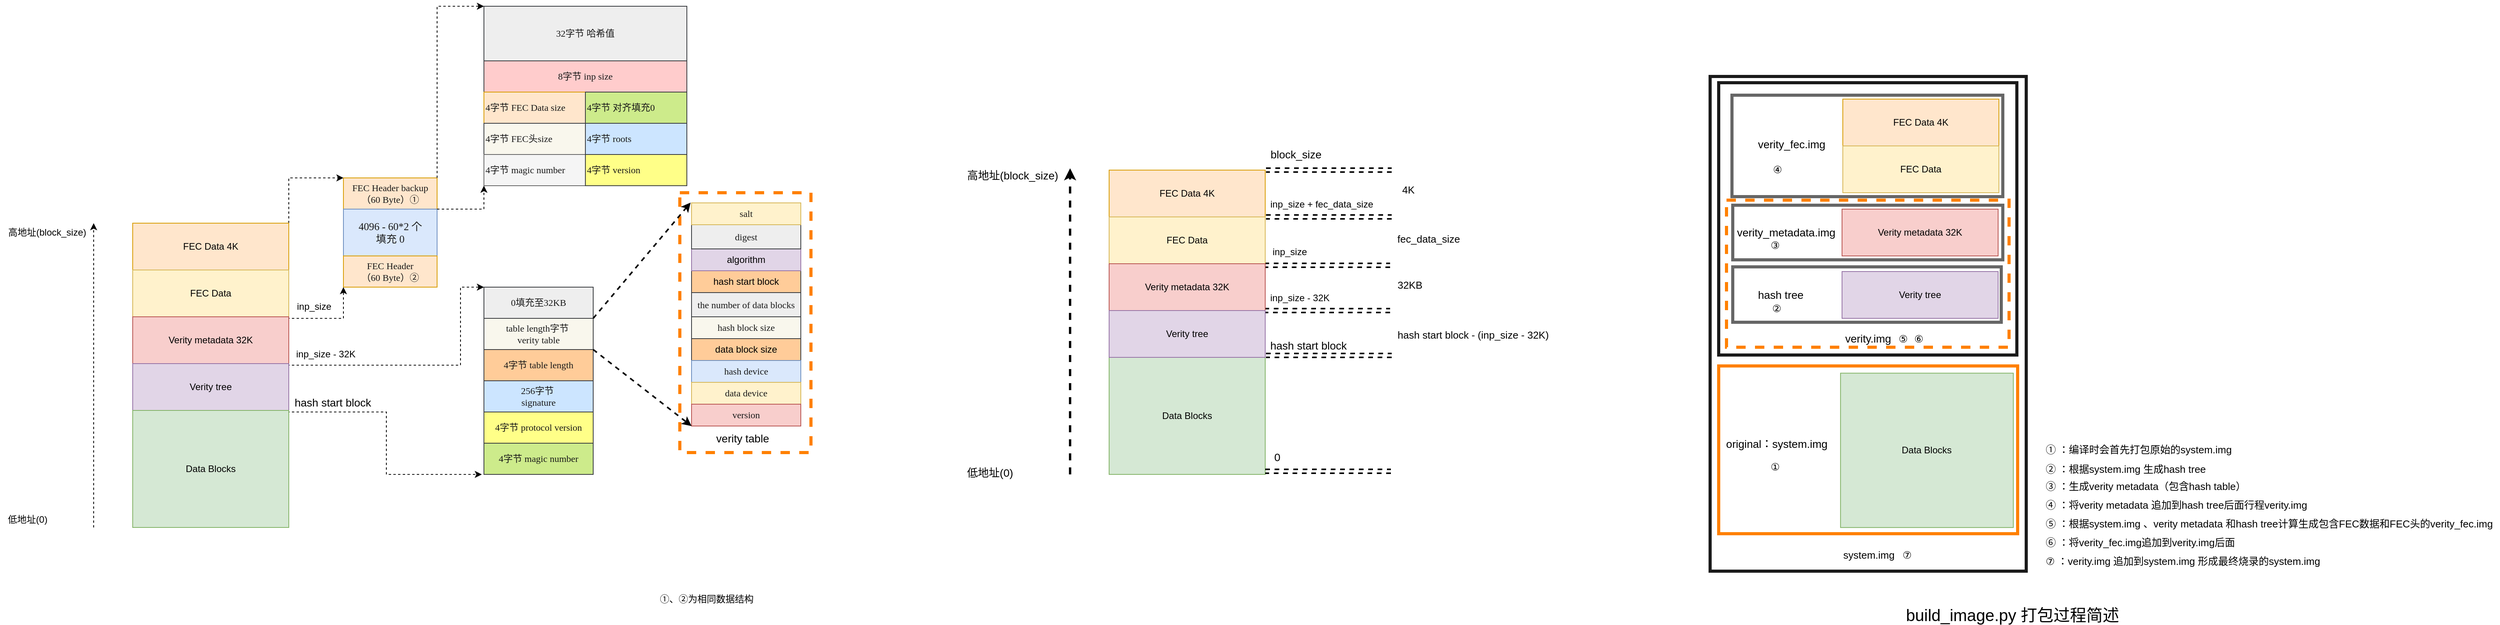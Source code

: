 <mxfile version="18.1.1" type="github">
  <diagram name="Page-1" id="9f46799a-70d6-7492-0946-bef42562c5a5">
    <mxGraphModel dx="3131" dy="1089" grid="0" gridSize="10" guides="1" tooltips="1" connect="1" arrows="1" fold="1" page="1" pageScale="1" pageWidth="1100" pageHeight="850" background="none" math="0" shadow="0">
      <root>
        <mxCell id="0" />
        <mxCell id="1" parent="0" />
        <mxCell id="MC5SC2ZRKaE6kcOdO4WR-20" value="" style="group" parent="1" vertex="1" connectable="0">
          <mxGeometry x="-610" y="250" width="120" height="140" as="geometry" />
        </mxCell>
        <mxCell id="MC5SC2ZRKaE6kcOdO4WR-19" value="" style="group;fillColor=#dae8fc;strokeColor=#6c8ebf;container=0;" parent="MC5SC2ZRKaE6kcOdO4WR-20" vertex="1" connectable="0">
          <mxGeometry width="120" height="140" as="geometry" />
        </mxCell>
        <mxCell id="MC5SC2ZRKaE6kcOdO4WR-14" value="&lt;span style=&quot;color: rgb(25, 25, 25); font-family: 微软雅黑;&quot;&gt;&lt;font style=&quot;font-size: 12px;&quot;&gt;FEC Header backup（60 Byte）①&lt;/font&gt;&lt;/span&gt;" style="rounded=0;whiteSpace=wrap;html=1;fillColor=#ffe6cc;strokeColor=#d79b00;" parent="MC5SC2ZRKaE6kcOdO4WR-20" vertex="1">
          <mxGeometry width="120" height="40" as="geometry" />
        </mxCell>
        <mxCell id="MC5SC2ZRKaE6kcOdO4WR-15" value="&lt;span style=&quot;color: rgb(25, 25, 25); font-family: 微软雅黑; font-size: 13.333px;&quot;&gt;4096 - 60*2 个&lt;br&gt;填充 0&lt;/span&gt;" style="rounded=0;whiteSpace=wrap;html=1;fillColor=#dae8fc;strokeColor=#6c8ebf;" parent="MC5SC2ZRKaE6kcOdO4WR-20" vertex="1">
          <mxGeometry y="40" width="120" height="60" as="geometry" />
        </mxCell>
        <mxCell id="MC5SC2ZRKaE6kcOdO4WR-18" value="&lt;span style=&quot;color: rgb(25, 25, 25); font-family: 微软雅黑;&quot;&gt;&lt;font style=&quot;font-size: 12px;&quot;&gt;FEC Header&lt;br&gt;（60 Byte）②&lt;/font&gt;&lt;/span&gt;" style="rounded=0;whiteSpace=wrap;html=1;fillColor=#ffe6cc;strokeColor=#d79b00;" parent="MC5SC2ZRKaE6kcOdO4WR-20" vertex="1">
          <mxGeometry y="100" width="120" height="40" as="geometry" />
        </mxCell>
        <mxCell id="MC5SC2ZRKaE6kcOdO4WR-21" style="edgeStyle=orthogonalEdgeStyle;rounded=0;orthogonalLoop=1;jettySize=auto;html=1;exitX=1;exitY=1;exitDx=0;exitDy=0;entryX=0;entryY=1;entryDx=0;entryDy=0;fontSize=12;dashed=1;" parent="1" source="MC5SC2ZRKaE6kcOdO4WR-1" target="MC5SC2ZRKaE6kcOdO4WR-18" edge="1">
          <mxGeometry relative="1" as="geometry">
            <Array as="points">
              <mxPoint x="-650" y="430" />
              <mxPoint x="-650" y="430" />
            </Array>
          </mxGeometry>
        </mxCell>
        <mxCell id="MC5SC2ZRKaE6kcOdO4WR-22" style="edgeStyle=orthogonalEdgeStyle;rounded=0;orthogonalLoop=1;jettySize=auto;html=1;exitX=1;exitY=0;exitDx=0;exitDy=0;entryX=0;entryY=0;entryDx=0;entryDy=0;dashed=1;fontSize=12;" parent="1" source="MC5SC2ZRKaE6kcOdO4WR-1" target="MC5SC2ZRKaE6kcOdO4WR-14" edge="1">
          <mxGeometry relative="1" as="geometry">
            <Array as="points">
              <mxPoint x="-680" y="250" />
            </Array>
          </mxGeometry>
        </mxCell>
        <mxCell id="MC5SC2ZRKaE6kcOdO4WR-40" value="" style="group" parent="1" vertex="1" connectable="0">
          <mxGeometry x="-430" y="30" width="260" height="230" as="geometry" />
        </mxCell>
        <mxCell id="MC5SC2ZRKaE6kcOdO4WR-33" value="&lt;font face=&quot;微软雅黑&quot; color=&quot;#191919&quot;&gt;8字节 inp size&lt;/font&gt;" style="rounded=0;whiteSpace=wrap;html=1;fillColor=#ffcccc;strokeColor=#36393d;align=center;" parent="MC5SC2ZRKaE6kcOdO4WR-40" vertex="1">
          <mxGeometry y="70" width="260" height="40" as="geometry" />
        </mxCell>
        <mxCell id="MC5SC2ZRKaE6kcOdO4WR-34" value="&lt;font face=&quot;微软雅黑&quot; color=&quot;#191919&quot;&gt;32字节 哈希值&lt;/font&gt;" style="rounded=0;whiteSpace=wrap;html=1;align=center;fillColor=#eeeeee;strokeColor=#36393d;" parent="MC5SC2ZRKaE6kcOdO4WR-40" vertex="1">
          <mxGeometry width="260" height="70" as="geometry" />
        </mxCell>
        <mxCell id="MC5SC2ZRKaE6kcOdO4WR-37" value="" style="group" parent="MC5SC2ZRKaE6kcOdO4WR-40" vertex="1" connectable="0">
          <mxGeometry y="110" width="260" height="40" as="geometry" />
        </mxCell>
        <mxCell id="MC5SC2ZRKaE6kcOdO4WR-31" value="&lt;font face=&quot;微软雅黑&quot; color=&quot;#191919&quot;&gt;4字节 FEC Data size&lt;/font&gt;" style="rounded=0;whiteSpace=wrap;html=1;fillColor=#ffe6cc;strokeColor=#d79b00;align=left;" parent="MC5SC2ZRKaE6kcOdO4WR-37" vertex="1">
          <mxGeometry width="130" height="40" as="geometry" />
        </mxCell>
        <mxCell id="MC5SC2ZRKaE6kcOdO4WR-32" value="&lt;font face=&quot;微软雅黑&quot; color=&quot;#191919&quot;&gt;4字节 对齐填充0&lt;/font&gt;" style="rounded=0;whiteSpace=wrap;html=1;fillColor=#cdeb8b;strokeColor=#36393d;align=left;" parent="MC5SC2ZRKaE6kcOdO4WR-37" vertex="1">
          <mxGeometry x="130" width="130" height="40" as="geometry" />
        </mxCell>
        <mxCell id="MC5SC2ZRKaE6kcOdO4WR-38" value="" style="group" parent="MC5SC2ZRKaE6kcOdO4WR-40" vertex="1" connectable="0">
          <mxGeometry y="150" width="260" height="40" as="geometry" />
        </mxCell>
        <mxCell id="MC5SC2ZRKaE6kcOdO4WR-29" value="&lt;font face=&quot;微软雅黑&quot; color=&quot;#191919&quot;&gt;4字节 FEC头size&lt;/font&gt;" style="rounded=0;whiteSpace=wrap;html=1;fillColor=#f9f7ed;strokeColor=#36393d;align=left;" parent="MC5SC2ZRKaE6kcOdO4WR-38" vertex="1">
          <mxGeometry width="130" height="40" as="geometry" />
        </mxCell>
        <mxCell id="MC5SC2ZRKaE6kcOdO4WR-30" value="&lt;font face=&quot;微软雅黑&quot; color=&quot;#191919&quot;&gt;4字节 roots&lt;/font&gt;" style="rounded=0;whiteSpace=wrap;html=1;fillColor=#cce5ff;strokeColor=#36393d;align=left;" parent="MC5SC2ZRKaE6kcOdO4WR-38" vertex="1">
          <mxGeometry x="130" width="130" height="40" as="geometry" />
        </mxCell>
        <mxCell id="MC5SC2ZRKaE6kcOdO4WR-39" value="" style="group" parent="MC5SC2ZRKaE6kcOdO4WR-40" vertex="1" connectable="0">
          <mxGeometry y="190" width="260" height="40" as="geometry" />
        </mxCell>
        <mxCell id="MC5SC2ZRKaE6kcOdO4WR-25" value="&lt;font face=&quot;微软雅黑&quot; color=&quot;#191919&quot;&gt;4字节 magic number&lt;/font&gt;" style="rounded=0;whiteSpace=wrap;html=1;fillColor=#f5f5f5;strokeColor=#666666;align=left;fontColor=#333333;" parent="MC5SC2ZRKaE6kcOdO4WR-39" vertex="1">
          <mxGeometry width="130" height="40" as="geometry" />
        </mxCell>
        <mxCell id="MC5SC2ZRKaE6kcOdO4WR-28" value="&lt;font face=&quot;微软雅黑&quot; color=&quot;#191919&quot;&gt;4字节 version&lt;/font&gt;" style="rounded=0;whiteSpace=wrap;html=1;fillColor=#ffff88;strokeColor=#36393d;align=left;" parent="MC5SC2ZRKaE6kcOdO4WR-39" vertex="1">
          <mxGeometry x="130" width="130" height="40" as="geometry" />
        </mxCell>
        <mxCell id="MC5SC2ZRKaE6kcOdO4WR-41" style="edgeStyle=orthogonalEdgeStyle;rounded=0;orthogonalLoop=1;jettySize=auto;html=1;exitX=1;exitY=1;exitDx=0;exitDy=0;entryX=0;entryY=1;entryDx=0;entryDy=0;dashed=1;fontSize=12;" parent="1" source="MC5SC2ZRKaE6kcOdO4WR-14" target="MC5SC2ZRKaE6kcOdO4WR-25" edge="1">
          <mxGeometry relative="1" as="geometry">
            <Array as="points">
              <mxPoint x="-480" y="290" />
              <mxPoint x="-480" y="290" />
            </Array>
          </mxGeometry>
        </mxCell>
        <mxCell id="MC5SC2ZRKaE6kcOdO4WR-42" style="edgeStyle=orthogonalEdgeStyle;rounded=0;orthogonalLoop=1;jettySize=auto;html=1;exitX=1;exitY=0;exitDx=0;exitDy=0;entryX=0;entryY=0;entryDx=0;entryDy=0;dashed=1;fontSize=12;" parent="1" source="MC5SC2ZRKaE6kcOdO4WR-14" target="MC5SC2ZRKaE6kcOdO4WR-34" edge="1">
          <mxGeometry relative="1" as="geometry">
            <Array as="points">
              <mxPoint x="-490" y="30" />
            </Array>
          </mxGeometry>
        </mxCell>
        <mxCell id="MC5SC2ZRKaE6kcOdO4WR-53" value="" style="group" parent="1" vertex="1" connectable="0">
          <mxGeometry x="-430" y="390" width="140" height="240" as="geometry" />
        </mxCell>
        <mxCell id="MC5SC2ZRKaE6kcOdO4WR-46" value="&lt;font face=&quot;微软雅黑&quot; color=&quot;#191919&quot;&gt;0填充至32KB&lt;/font&gt;" style="rounded=0;whiteSpace=wrap;html=1;fillColor=#eeeeee;strokeColor=#36393d;" parent="MC5SC2ZRKaE6kcOdO4WR-53" vertex="1">
          <mxGeometry width="140" height="40" as="geometry" />
        </mxCell>
        <mxCell id="MC5SC2ZRKaE6kcOdO4WR-48" value="&lt;div&gt;&lt;font face=&quot;微软雅黑&quot; color=&quot;#191919&quot;&gt;table length字节&amp;nbsp;&lt;/font&gt;&lt;/div&gt;&lt;div&gt;&lt;font face=&quot;微软雅黑&quot; color=&quot;#191919&quot;&gt;verity table&lt;/font&gt;&lt;/div&gt;" style="rounded=0;whiteSpace=wrap;html=1;fillColor=#f9f7ed;strokeColor=#36393d;" parent="MC5SC2ZRKaE6kcOdO4WR-53" vertex="1">
          <mxGeometry y="40" width="140" height="40" as="geometry" />
        </mxCell>
        <mxCell id="MC5SC2ZRKaE6kcOdO4WR-49" value="&lt;font face=&quot;微软雅黑&quot; color=&quot;#191919&quot;&gt;4字节 table length&lt;/font&gt;" style="rounded=0;whiteSpace=wrap;html=1;fillColor=#ffcc99;strokeColor=#36393d;" parent="MC5SC2ZRKaE6kcOdO4WR-53" vertex="1">
          <mxGeometry y="80" width="140" height="40" as="geometry" />
        </mxCell>
        <mxCell id="MC5SC2ZRKaE6kcOdO4WR-50" value="&lt;div&gt;&lt;font face=&quot;微软雅黑&quot; color=&quot;#191919&quot;&gt;256字节&amp;nbsp;&lt;/font&gt;&lt;/div&gt;&lt;div&gt;&lt;font face=&quot;微软雅黑&quot; color=&quot;#191919&quot;&gt;signature&lt;/font&gt;&lt;/div&gt;" style="rounded=0;whiteSpace=wrap;html=1;fillColor=#cce5ff;strokeColor=#36393d;" parent="MC5SC2ZRKaE6kcOdO4WR-53" vertex="1">
          <mxGeometry y="120" width="140" height="40" as="geometry" />
        </mxCell>
        <mxCell id="MC5SC2ZRKaE6kcOdO4WR-51" value="&lt;font face=&quot;微软雅黑&quot; color=&quot;#191919&quot;&gt;4字节 protocol version&lt;/font&gt;" style="rounded=0;whiteSpace=wrap;html=1;fillColor=#ffff88;strokeColor=#36393d;" parent="MC5SC2ZRKaE6kcOdO4WR-53" vertex="1">
          <mxGeometry y="160" width="140" height="40" as="geometry" />
        </mxCell>
        <mxCell id="MC5SC2ZRKaE6kcOdO4WR-52" value="&lt;font face=&quot;微软雅黑&quot; color=&quot;#191919&quot;&gt;4字节 magic number&lt;/font&gt;" style="rounded=0;whiteSpace=wrap;html=1;fillColor=#cdeb8b;strokeColor=#36393d;" parent="MC5SC2ZRKaE6kcOdO4WR-53" vertex="1">
          <mxGeometry y="200" width="140" height="40" as="geometry" />
        </mxCell>
        <mxCell id="MC5SC2ZRKaE6kcOdO4WR-54" style="edgeStyle=orthogonalEdgeStyle;rounded=0;orthogonalLoop=1;jettySize=auto;html=1;exitX=1;exitY=0;exitDx=0;exitDy=0;dashed=1;fontSize=12;" parent="1" source="MC5SC2ZRKaE6kcOdO4WR-4" edge="1">
          <mxGeometry relative="1" as="geometry">
            <mxPoint x="-430" y="390" as="targetPoint" />
            <Array as="points">
              <mxPoint x="-460" y="490" />
              <mxPoint x="-460" y="390" />
            </Array>
          </mxGeometry>
        </mxCell>
        <mxCell id="MC5SC2ZRKaE6kcOdO4WR-56" style="edgeStyle=orthogonalEdgeStyle;rounded=0;orthogonalLoop=1;jettySize=auto;html=1;exitX=1;exitY=0;exitDx=0;exitDy=0;entryX=-0.019;entryY=0.985;entryDx=0;entryDy=0;entryPerimeter=0;dashed=1;fontSize=12;" parent="1" source="MC5SC2ZRKaE6kcOdO4WR-5" target="MC5SC2ZRKaE6kcOdO4WR-52" edge="1">
          <mxGeometry relative="1" as="geometry">
            <Array as="points">
              <mxPoint x="-555" y="550" />
              <mxPoint x="-555" y="630" />
              <mxPoint x="-433" y="630" />
            </Array>
          </mxGeometry>
        </mxCell>
        <mxCell id="MC5SC2ZRKaE6kcOdO4WR-57" value="inp_size - 32K" style="text;html=1;align=center;verticalAlign=middle;resizable=0;points=[];autosize=1;strokeColor=none;fillColor=none;fontSize=12;" parent="1" vertex="1">
          <mxGeometry x="-678" y="466" width="90" height="20" as="geometry" />
        </mxCell>
        <mxCell id="MC5SC2ZRKaE6kcOdO4WR-58" value="inp_size" style="text;html=1;align=center;verticalAlign=middle;resizable=0;points=[];autosize=1;strokeColor=none;fillColor=none;fontSize=12;" parent="1" vertex="1">
          <mxGeometry x="-678" y="405" width="60" height="20" as="geometry" />
        </mxCell>
        <mxCell id="MC5SC2ZRKaE6kcOdO4WR-60" value="①、②为相同数据结构" style="text;html=1;align=center;verticalAlign=middle;resizable=0;points=[];autosize=1;strokeColor=none;fillColor=none;fontSize=12;" parent="1" vertex="1">
          <mxGeometry x="-210" y="781" width="130" height="18" as="geometry" />
        </mxCell>
        <mxCell id="MC5SC2ZRKaE6kcOdO4WR-68" value="" style="group" parent="1" vertex="1" connectable="0">
          <mxGeometry x="-1050" y="308" width="370" height="390" as="geometry" />
        </mxCell>
        <mxCell id="MC5SC2ZRKaE6kcOdO4WR-63" value="" style="group" parent="MC5SC2ZRKaE6kcOdO4WR-68" vertex="1" connectable="0">
          <mxGeometry x="170" width="200" height="390" as="geometry" />
        </mxCell>
        <mxCell id="MC5SC2ZRKaE6kcOdO4WR-1" value="FEC Data 4K" style="rounded=0;whiteSpace=wrap;html=1;fillColor=#ffe6cc;strokeColor=#d79b00;" parent="MC5SC2ZRKaE6kcOdO4WR-63" vertex="1">
          <mxGeometry width="200" height="60" as="geometry" />
        </mxCell>
        <mxCell id="MC5SC2ZRKaE6kcOdO4WR-2" value="&lt;span style=&quot;&quot;&gt;FEC Data&lt;/span&gt;" style="whiteSpace=wrap;html=1;rounded=0;fillColor=#fff2cc;strokeColor=#d6b656;" parent="MC5SC2ZRKaE6kcOdO4WR-63" vertex="1">
          <mxGeometry y="60" width="200" height="60" as="geometry" />
        </mxCell>
        <mxCell id="MC5SC2ZRKaE6kcOdO4WR-4" value="Verity metadata 32K" style="whiteSpace=wrap;html=1;rounded=0;fillColor=#f8cecc;strokeColor=#b85450;" parent="MC5SC2ZRKaE6kcOdO4WR-63" vertex="1">
          <mxGeometry y="120" width="200" height="60" as="geometry" />
        </mxCell>
        <mxCell id="MC5SC2ZRKaE6kcOdO4WR-5" value="Verity tree" style="whiteSpace=wrap;html=1;rounded=0;fillColor=#e1d5e7;strokeColor=#9673a6;" parent="MC5SC2ZRKaE6kcOdO4WR-63" vertex="1">
          <mxGeometry y="180" width="200" height="60" as="geometry" />
        </mxCell>
        <mxCell id="MC5SC2ZRKaE6kcOdO4WR-6" value="Data Blocks" style="whiteSpace=wrap;html=1;rounded=0;fillColor=#d5e8d4;strokeColor=#82b366;" parent="MC5SC2ZRKaE6kcOdO4WR-63" vertex="1">
          <mxGeometry y="240" width="200" height="150" as="geometry" />
        </mxCell>
        <mxCell id="MC5SC2ZRKaE6kcOdO4WR-67" value="" style="group" parent="MC5SC2ZRKaE6kcOdO4WR-68" vertex="1" connectable="0">
          <mxGeometry width="120" height="390" as="geometry" />
        </mxCell>
        <mxCell id="MC5SC2ZRKaE6kcOdO4WR-64" value="" style="endArrow=classic;html=1;rounded=0;dashed=1;fontSize=12;" parent="MC5SC2ZRKaE6kcOdO4WR-67" edge="1">
          <mxGeometry width="50" height="50" relative="1" as="geometry">
            <mxPoint x="120" y="390" as="sourcePoint" />
            <mxPoint x="120" as="targetPoint" />
          </mxGeometry>
        </mxCell>
        <mxCell id="MC5SC2ZRKaE6kcOdO4WR-65" value="低地址(0)" style="text;html=1;align=center;verticalAlign=middle;resizable=0;points=[];autosize=1;strokeColor=none;fillColor=none;fontSize=12;" parent="MC5SC2ZRKaE6kcOdO4WR-67" vertex="1">
          <mxGeometry y="370" width="70" height="20" as="geometry" />
        </mxCell>
        <mxCell id="MC5SC2ZRKaE6kcOdO4WR-66" value="高地址(block_size)" style="text;html=1;align=center;verticalAlign=middle;resizable=0;points=[];autosize=1;strokeColor=none;fillColor=none;fontSize=12;" parent="MC5SC2ZRKaE6kcOdO4WR-67" vertex="1">
          <mxGeometry y="2" width="120" height="20" as="geometry" />
        </mxCell>
        <mxCell id="yLaIUXPU3NELEx_Cv0Lr-82" value="hash start block" style="text;html=1;align=center;verticalAlign=middle;resizable=0;points=[];autosize=1;strokeColor=none;fillColor=none;fontSize=14;" vertex="1" parent="1">
          <mxGeometry x="-678" y="527" width="108" height="21" as="geometry" />
        </mxCell>
        <mxCell id="yLaIUXPU3NELEx_Cv0Lr-166" value="" style="group" vertex="1" connectable="0" parent="1">
          <mxGeometry x="1141" y="120" width="1011" height="634" as="geometry" />
        </mxCell>
        <mxCell id="yLaIUXPU3NELEx_Cv0Lr-147" value="" style="group" vertex="1" connectable="0" parent="yLaIUXPU3NELEx_Cv0Lr-166">
          <mxGeometry width="405" height="634" as="geometry" />
        </mxCell>
        <mxCell id="yLaIUXPU3NELEx_Cv0Lr-161" value="" style="rounded=0;whiteSpace=wrap;html=1;shadow=0;fontSize=13;strokeColor=#FF8000;strokeWidth=4;fillColor=none;dashed=1;" vertex="1" parent="yLaIUXPU3NELEx_Cv0Lr-147">
          <mxGeometry x="21" y="158.5" width="362" height="188.5" as="geometry" />
        </mxCell>
        <mxCell id="yLaIUXPU3NELEx_Cv0Lr-78" value="" style="group" vertex="1" connectable="0" parent="yLaIUXPU3NELEx_Cv0Lr-147">
          <mxGeometry x="28" y="24" width="365" height="333" as="geometry" />
        </mxCell>
        <mxCell id="yLaIUXPU3NELEx_Cv0Lr-75" value="" style="group" vertex="1" connectable="0" parent="yLaIUXPU3NELEx_Cv0Lr-78">
          <mxGeometry width="347" height="130" as="geometry" />
        </mxCell>
        <mxCell id="yLaIUXPU3NELEx_Cv0Lr-74" value="" style="rounded=0;whiteSpace=wrap;html=1;shadow=0;fontSize=14;strokeColor=#666666;strokeWidth=4;fillColor=none;" vertex="1" parent="yLaIUXPU3NELEx_Cv0Lr-75">
          <mxGeometry width="347" height="130" as="geometry" />
        </mxCell>
        <mxCell id="yLaIUXPU3NELEx_Cv0Lr-64" value="verity_fec.img" style="text;html=1;align=center;verticalAlign=middle;resizable=0;points=[];autosize=1;strokeColor=none;fillColor=none;fontSize=14;" vertex="1" parent="yLaIUXPU3NELEx_Cv0Lr-75">
          <mxGeometry x="28" y="52" width="96" height="21" as="geometry" />
        </mxCell>
        <mxCell id="yLaIUXPU3NELEx_Cv0Lr-55" value="FEC Data 4K" style="rounded=0;whiteSpace=wrap;html=1;fillColor=#ffe6cc;strokeColor=#d79b00;" vertex="1" parent="yLaIUXPU3NELEx_Cv0Lr-75">
          <mxGeometry x="142" y="5" width="200" height="60" as="geometry" />
        </mxCell>
        <mxCell id="yLaIUXPU3NELEx_Cv0Lr-56" value="&lt;span style=&quot;&quot;&gt;FEC Data&lt;/span&gt;" style="whiteSpace=wrap;html=1;rounded=0;fillColor=#fff2cc;strokeColor=#d6b656;" vertex="1" parent="yLaIUXPU3NELEx_Cv0Lr-75">
          <mxGeometry x="142" y="65" width="200" height="60" as="geometry" />
        </mxCell>
        <mxCell id="yLaIUXPU3NELEx_Cv0Lr-151" value="④" style="text;html=1;align=center;verticalAlign=middle;resizable=0;points=[];autosize=1;strokeColor=none;fillColor=none;fontSize=13;" vertex="1" parent="yLaIUXPU3NELEx_Cv0Lr-75">
          <mxGeometry x="46" y="85" width="23" height="20" as="geometry" />
        </mxCell>
        <mxCell id="yLaIUXPU3NELEx_Cv0Lr-76" value="" style="group" vertex="1" connectable="0" parent="yLaIUXPU3NELEx_Cv0Lr-78">
          <mxGeometry x="1" y="220" width="344" height="71" as="geometry" />
        </mxCell>
        <mxCell id="yLaIUXPU3NELEx_Cv0Lr-70" value="" style="rounded=0;whiteSpace=wrap;html=1;shadow=0;fontSize=14;strokeColor=#666666;strokeWidth=4;fillColor=none;" vertex="1" parent="yLaIUXPU3NELEx_Cv0Lr-76">
          <mxGeometry width="344" height="71" as="geometry" />
        </mxCell>
        <mxCell id="yLaIUXPU3NELEx_Cv0Lr-58" value="Verity tree" style="whiteSpace=wrap;html=1;rounded=0;fillColor=#e1d5e7;strokeColor=#9673a6;" vertex="1" parent="yLaIUXPU3NELEx_Cv0Lr-76">
          <mxGeometry x="140" y="6" width="200" height="60" as="geometry" />
        </mxCell>
        <mxCell id="yLaIUXPU3NELEx_Cv0Lr-71" value="hash tree" style="text;html=1;align=center;verticalAlign=middle;resizable=0;points=[];autosize=1;strokeColor=none;fillColor=none;fontSize=14;" vertex="1" parent="yLaIUXPU3NELEx_Cv0Lr-76">
          <mxGeometry x="27" y="25" width="68" height="21" as="geometry" />
        </mxCell>
        <mxCell id="yLaIUXPU3NELEx_Cv0Lr-77" value="" style="group" vertex="1" connectable="0" parent="yLaIUXPU3NELEx_Cv0Lr-78">
          <mxGeometry x="1" y="141" width="364" height="192" as="geometry" />
        </mxCell>
        <mxCell id="yLaIUXPU3NELEx_Cv0Lr-66" value="" style="rounded=0;whiteSpace=wrap;html=1;shadow=0;fontSize=14;strokeColor=#666666;strokeWidth=4;fillColor=none;" vertex="1" parent="yLaIUXPU3NELEx_Cv0Lr-77">
          <mxGeometry width="346" height="70" as="geometry" />
        </mxCell>
        <mxCell id="yLaIUXPU3NELEx_Cv0Lr-57" value="Verity metadata 32K" style="whiteSpace=wrap;html=1;rounded=0;fillColor=#f8cecc;strokeColor=#b85450;" vertex="1" parent="yLaIUXPU3NELEx_Cv0Lr-77">
          <mxGeometry x="140" y="5" width="200" height="60" as="geometry" />
        </mxCell>
        <mxCell id="yLaIUXPU3NELEx_Cv0Lr-67" value="verity_metadata.img" style="text;html=1;align=center;verticalAlign=middle;resizable=0;points=[];autosize=1;strokeColor=none;fillColor=none;fontSize=14;" vertex="1" parent="yLaIUXPU3NELEx_Cv0Lr-77">
          <mxGeometry y="24.5" width="136" height="21" as="geometry" />
        </mxCell>
        <mxCell id="yLaIUXPU3NELEx_Cv0Lr-61" value="" style="rounded=0;whiteSpace=wrap;html=1;shadow=0;fontSize=14;strokeColor=#1A1A1A;strokeWidth=4;fillColor=none;" vertex="1" parent="yLaIUXPU3NELEx_Cv0Lr-77">
          <mxGeometry x="-18" y="-157" width="382" height="349" as="geometry" />
        </mxCell>
        <mxCell id="yLaIUXPU3NELEx_Cv0Lr-60" value="verity.img" style="text;html=1;align=center;verticalAlign=middle;resizable=0;points=[];autosize=1;strokeColor=none;fillColor=none;fontSize=14;" vertex="1" parent="yLaIUXPU3NELEx_Cv0Lr-77">
          <mxGeometry x="138.5" y="160" width="69" height="21" as="geometry" />
        </mxCell>
        <mxCell id="yLaIUXPU3NELEx_Cv0Lr-162" value="⑥" style="text;html=1;align=center;verticalAlign=middle;resizable=0;points=[];autosize=1;strokeColor=none;fillColor=none;fontSize=13;" vertex="1" parent="yLaIUXPU3NELEx_Cv0Lr-77">
          <mxGeometry x="226" y="160.5" width="23" height="20" as="geometry" />
        </mxCell>
        <mxCell id="yLaIUXPU3NELEx_Cv0Lr-127" value="" style="rounded=0;whiteSpace=wrap;html=1;shadow=0;fontSize=14;strokeColor=#1A1A1A;strokeWidth=4;fillColor=none;" vertex="1" parent="yLaIUXPU3NELEx_Cv0Lr-147">
          <mxGeometry width="405" height="634" as="geometry" />
        </mxCell>
        <mxCell id="yLaIUXPU3NELEx_Cv0Lr-112" value="Data Blocks" style="whiteSpace=wrap;html=1;rounded=0;fillColor=#d5e8d4;strokeColor=#82b366;" vertex="1" parent="yLaIUXPU3NELEx_Cv0Lr-147">
          <mxGeometry x="167.078" y="380.233" width="221.387" height="197.853" as="geometry" />
        </mxCell>
        <mxCell id="yLaIUXPU3NELEx_Cv0Lr-124" value="" style="rounded=0;whiteSpace=wrap;html=1;shadow=0;fontSize=14;strokeColor=#FF8000;strokeWidth=4;fillColor=none;" vertex="1" parent="yLaIUXPU3NELEx_Cv0Lr-147">
          <mxGeometry x="11" y="371" width="383" height="215" as="geometry" />
        </mxCell>
        <mxCell id="yLaIUXPU3NELEx_Cv0Lr-126" value="original：system.img" style="text;html=1;align=center;verticalAlign=middle;resizable=0;points=[];autosize=1;strokeColor=none;fillColor=none;fontSize=14;" vertex="1" parent="yLaIUXPU3NELEx_Cv0Lr-147">
          <mxGeometry x="15.428" y="460.693" width="140" height="21" as="geometry" />
        </mxCell>
        <mxCell id="yLaIUXPU3NELEx_Cv0Lr-146" value="system.img" style="text;html=1;align=center;verticalAlign=middle;resizable=0;points=[];autosize=1;strokeColor=none;fillColor=none;fontSize=13;" vertex="1" parent="yLaIUXPU3NELEx_Cv0Lr-147">
          <mxGeometry x="164.5" y="603" width="76" height="20" as="geometry" />
        </mxCell>
        <mxCell id="yLaIUXPU3NELEx_Cv0Lr-148" value="①" style="text;html=1;align=center;verticalAlign=middle;resizable=0;points=[];autosize=1;strokeColor=none;fillColor=none;fontSize=13;" vertex="1" parent="yLaIUXPU3NELEx_Cv0Lr-147">
          <mxGeometry x="71" y="490" width="23" height="20" as="geometry" />
        </mxCell>
        <mxCell id="yLaIUXPU3NELEx_Cv0Lr-149" value="②" style="text;html=1;align=center;verticalAlign=middle;resizable=0;points=[];autosize=1;strokeColor=none;fillColor=none;fontSize=13;" vertex="1" parent="yLaIUXPU3NELEx_Cv0Lr-147">
          <mxGeometry x="73.93" y="287" width="23" height="20" as="geometry" />
        </mxCell>
        <mxCell id="yLaIUXPU3NELEx_Cv0Lr-150" value="③" style="text;html=1;align=center;verticalAlign=middle;resizable=0;points=[];autosize=1;strokeColor=none;fillColor=none;fontSize=13;" vertex="1" parent="yLaIUXPU3NELEx_Cv0Lr-147">
          <mxGeometry x="71" y="206" width="23" height="20" as="geometry" />
        </mxCell>
        <mxCell id="yLaIUXPU3NELEx_Cv0Lr-152" value="⑤" style="text;html=1;align=center;verticalAlign=middle;resizable=0;points=[];autosize=1;strokeColor=none;fillColor=none;fontSize=13;" vertex="1" parent="yLaIUXPU3NELEx_Cv0Lr-147">
          <mxGeometry x="235" y="326" width="23" height="20" as="geometry" />
        </mxCell>
        <mxCell id="yLaIUXPU3NELEx_Cv0Lr-158" value="⑦" style="text;html=1;align=center;verticalAlign=middle;resizable=0;points=[];autosize=1;strokeColor=none;fillColor=none;fontSize=13;" vertex="1" parent="yLaIUXPU3NELEx_Cv0Lr-147">
          <mxGeometry x="240.5" y="603" width="23" height="20" as="geometry" />
        </mxCell>
        <mxCell id="yLaIUXPU3NELEx_Cv0Lr-165" value="" style="group" vertex="1" connectable="0" parent="yLaIUXPU3NELEx_Cv0Lr-166">
          <mxGeometry x="428" y="468" width="583" height="163" as="geometry" />
        </mxCell>
        <mxCell id="yLaIUXPU3NELEx_Cv0Lr-153" value="① ：编译时会首先打包原始的system.img" style="text;html=1;align=left;verticalAlign=middle;resizable=0;points=[];autosize=1;strokeColor=none;fillColor=none;fontSize=13;" vertex="1" parent="yLaIUXPU3NELEx_Cv0Lr-165">
          <mxGeometry width="248" height="20" as="geometry" />
        </mxCell>
        <mxCell id="yLaIUXPU3NELEx_Cv0Lr-154" value="② ：根据system.img 生成hash tree" style="text;html=1;align=left;verticalAlign=middle;resizable=0;points=[];autosize=1;strokeColor=none;fillColor=none;fontSize=13;" vertex="1" parent="yLaIUXPU3NELEx_Cv0Lr-165">
          <mxGeometry y="25" width="215" height="20" as="geometry" />
        </mxCell>
        <mxCell id="yLaIUXPU3NELEx_Cv0Lr-155" value="③ ：生成verity metadata（包含hash table）" style="text;html=1;align=left;verticalAlign=middle;resizable=0;points=[];autosize=1;strokeColor=none;fillColor=none;fontSize=13;" vertex="1" parent="yLaIUXPU3NELEx_Cv0Lr-165">
          <mxGeometry y="47" width="266" height="20" as="geometry" />
        </mxCell>
        <mxCell id="yLaIUXPU3NELEx_Cv0Lr-156" value="⑤ ：根据system.img 、verity metadata 和hash tree计算生成包含FEC数据和FEC头的verity_fec.img" style="text;html=1;align=left;verticalAlign=middle;resizable=0;points=[];autosize=1;strokeColor=none;fillColor=none;fontSize=13;" vertex="1" parent="yLaIUXPU3NELEx_Cv0Lr-165">
          <mxGeometry y="95" width="583" height="20" as="geometry" />
        </mxCell>
        <mxCell id="yLaIUXPU3NELEx_Cv0Lr-159" value="④ ：将verity metadata 追加到hash tree后面行程verity.img" style="text;html=1;align=left;verticalAlign=middle;resizable=0;points=[];autosize=1;strokeColor=none;fillColor=none;fontSize=13;" vertex="1" parent="yLaIUXPU3NELEx_Cv0Lr-165">
          <mxGeometry y="71" width="345" height="20" as="geometry" />
        </mxCell>
        <mxCell id="yLaIUXPU3NELEx_Cv0Lr-160" value="⑥ ：将verity_fec.img追加到verity.img后面" style="text;html=1;align=left;verticalAlign=middle;resizable=0;points=[];autosize=1;strokeColor=none;fillColor=none;fontSize=13;" vertex="1" parent="yLaIUXPU3NELEx_Cv0Lr-165">
          <mxGeometry y="119" width="252" height="20" as="geometry" />
        </mxCell>
        <mxCell id="yLaIUXPU3NELEx_Cv0Lr-164" value="⑦ ：verity.img 追加到system.img 形成最终烧录的system.img" style="text;html=1;align=left;verticalAlign=middle;resizable=0;points=[];autosize=1;strokeColor=none;fillColor=none;fontSize=13;" vertex="1" parent="yLaIUXPU3NELEx_Cv0Lr-165">
          <mxGeometry y="143" width="363" height="20" as="geometry" />
        </mxCell>
        <mxCell id="yLaIUXPU3NELEx_Cv0Lr-167" value="&lt;font style=&quot;font-size: 21px;&quot;&gt;build_image.py 打包过程简述&lt;/font&gt;" style="text;html=1;align=center;verticalAlign=middle;resizable=0;points=[];autosize=1;strokeColor=none;fillColor=none;fontSize=13;" vertex="1" parent="1">
          <mxGeometry x="1386" y="798" width="283" height="23" as="geometry" />
        </mxCell>
        <mxCell id="yLaIUXPU3NELEx_Cv0Lr-171" value="" style="group" vertex="1" connectable="0" parent="1">
          <mxGeometry x="183" y="209" width="756" height="421" as="geometry" />
        </mxCell>
        <mxCell id="yLaIUXPU3NELEx_Cv0Lr-21" value="" style="group" vertex="1" connectable="0" parent="yLaIUXPU3NELEx_Cv0Lr-171">
          <mxGeometry y="28" width="138" height="393" as="geometry" />
        </mxCell>
        <mxCell id="yLaIUXPU3NELEx_Cv0Lr-9" value="" style="endArrow=classic;html=1;rounded=0;dashed=1;fontSize=12;strokeWidth=3;" edge="1" parent="yLaIUXPU3NELEx_Cv0Lr-21">
          <mxGeometry width="50" height="50" relative="1" as="geometry">
            <mxPoint x="138" y="392.999" as="sourcePoint" />
            <mxPoint x="138" y="0.624" as="targetPoint" />
          </mxGeometry>
        </mxCell>
        <mxCell id="yLaIUXPU3NELEx_Cv0Lr-10" value="&lt;font style=&quot;font-size: 14px;&quot;&gt;低地址(0)&lt;/font&gt;" style="text;html=1;align=center;verticalAlign=middle;resizable=0;points=[];autosize=1;strokeColor=none;fillColor=none;fontSize=12;" vertex="1" parent="yLaIUXPU3NELEx_Cv0Lr-21">
          <mxGeometry y="381.185" width="69" height="19" as="geometry" />
        </mxCell>
        <mxCell id="yLaIUXPU3NELEx_Cv0Lr-11" value="&lt;font style=&quot;font-size: 14px;&quot;&gt;高地址(block_size)&lt;/font&gt;" style="text;html=1;align=center;verticalAlign=middle;resizable=0;points=[];autosize=1;strokeColor=none;fillColor=none;fontSize=12;" vertex="1" parent="yLaIUXPU3NELEx_Cv0Lr-21">
          <mxGeometry width="127" height="19" as="geometry" />
        </mxCell>
        <mxCell id="yLaIUXPU3NELEx_Cv0Lr-32" value="&lt;span style=&quot;font-size: 12px;&quot;&gt;inp_size - 32K&lt;/span&gt;" style="text;html=1;align=center;verticalAlign=middle;resizable=0;points=[];autosize=1;strokeColor=none;fillColor=none;fontSize=14;" vertex="1" parent="yLaIUXPU3NELEx_Cv0Lr-171">
          <mxGeometry x="389" y="183" width="86" height="22" as="geometry" />
        </mxCell>
        <mxCell id="yLaIUXPU3NELEx_Cv0Lr-33" value="inp_size" style="text;html=1;align=center;verticalAlign=middle;resizable=0;points=[];autosize=1;strokeColor=none;fillColor=none;fontSize=12;" vertex="1" parent="yLaIUXPU3NELEx_Cv0Lr-171">
          <mxGeometry x="389" y="126" width="60" height="20" as="geometry" />
        </mxCell>
        <mxCell id="yLaIUXPU3NELEx_Cv0Lr-79" value="hash start block" style="text;html=1;align=center;verticalAlign=middle;resizable=0;points=[];autosize=1;strokeColor=none;fillColor=none;fontSize=14;" vertex="1" parent="yLaIUXPU3NELEx_Cv0Lr-171">
          <mxGeometry x="389" y="245" width="108" height="21" as="geometry" />
        </mxCell>
        <mxCell id="yLaIUXPU3NELEx_Cv0Lr-83" value="" style="endArrow=classic;html=1;rounded=0;dashed=1;fontSize=14;strokeWidth=2;shape=link;" edge="1" parent="yLaIUXPU3NELEx_Cv0Lr-171">
          <mxGeometry width="50" height="50" relative="1" as="geometry">
            <mxPoint x="389" y="91" as="sourcePoint" />
            <mxPoint x="550" y="91" as="targetPoint" />
          </mxGeometry>
        </mxCell>
        <mxCell id="yLaIUXPU3NELEx_Cv0Lr-84" value="inp_size + fec_data_size" style="text;html=1;align=center;verticalAlign=middle;resizable=0;points=[];autosize=1;strokeColor=none;fillColor=none;fontSize=12;" vertex="1" parent="yLaIUXPU3NELEx_Cv0Lr-171">
          <mxGeometry x="389" y="66" width="142" height="18" as="geometry" />
        </mxCell>
        <mxCell id="yLaIUXPU3NELEx_Cv0Lr-85" value="" style="endArrow=classic;html=1;rounded=0;dashed=1;fontSize=14;strokeWidth=2;shape=link;" edge="1" parent="yLaIUXPU3NELEx_Cv0Lr-171">
          <mxGeometry width="50" height="50" relative="1" as="geometry">
            <mxPoint x="387" y="153" as="sourcePoint" />
            <mxPoint x="548" y="153" as="targetPoint" />
          </mxGeometry>
        </mxCell>
        <mxCell id="yLaIUXPU3NELEx_Cv0Lr-86" value="" style="endArrow=classic;html=1;rounded=0;dashed=1;fontSize=14;strokeWidth=2;shape=link;" edge="1" parent="yLaIUXPU3NELEx_Cv0Lr-171">
          <mxGeometry width="50" height="50" relative="1" as="geometry">
            <mxPoint x="387" y="211" as="sourcePoint" />
            <mxPoint x="548" y="211" as="targetPoint" />
          </mxGeometry>
        </mxCell>
        <mxCell id="yLaIUXPU3NELEx_Cv0Lr-87" value="" style="endArrow=classic;html=1;rounded=0;dashed=1;fontSize=14;strokeWidth=2;shape=link;" edge="1" parent="yLaIUXPU3NELEx_Cv0Lr-171">
          <mxGeometry width="50" height="50" relative="1" as="geometry">
            <mxPoint x="389" y="268.5" as="sourcePoint" />
            <mxPoint x="550" y="268.5" as="targetPoint" />
          </mxGeometry>
        </mxCell>
        <mxCell id="yLaIUXPU3NELEx_Cv0Lr-88" value="" style="endArrow=classic;html=1;rounded=0;dashed=1;fontSize=14;strokeWidth=2;shape=link;" edge="1" parent="yLaIUXPU3NELEx_Cv0Lr-171">
          <mxGeometry width="50" height="50" relative="1" as="geometry">
            <mxPoint x="389" y="31" as="sourcePoint" />
            <mxPoint x="550" y="31" as="targetPoint" />
          </mxGeometry>
        </mxCell>
        <mxCell id="yLaIUXPU3NELEx_Cv0Lr-89" value="block_size" style="text;html=1;align=center;verticalAlign=middle;resizable=0;points=[];autosize=1;strokeColor=none;fillColor=none;fontSize=14;" vertex="1" parent="yLaIUXPU3NELEx_Cv0Lr-171">
          <mxGeometry x="389" width="75" height="21" as="geometry" />
        </mxCell>
        <mxCell id="yLaIUXPU3NELEx_Cv0Lr-90" value="&lt;font style=&quot;font-size: 13px;&quot;&gt;hash start block - (inp_size - 32K&lt;span style=&quot;background-color: initial; text-align: left;&quot;&gt;)&lt;/span&gt;&lt;br&gt;&lt;/font&gt;" style="text;html=1;align=center;verticalAlign=middle;resizable=0;points=[];autosize=1;strokeColor=none;fillColor=none;fontSize=14;" vertex="1" parent="yLaIUXPU3NELEx_Cv0Lr-171">
          <mxGeometry x="552" y="231" width="204" height="21" as="geometry" />
        </mxCell>
        <mxCell id="yLaIUXPU3NELEx_Cv0Lr-93" value="32KB" style="text;html=1;align=center;verticalAlign=middle;resizable=0;points=[];autosize=1;strokeColor=none;fillColor=none;fontSize=13;" vertex="1" parent="yLaIUXPU3NELEx_Cv0Lr-171">
          <mxGeometry x="552" y="168" width="42" height="20" as="geometry" />
        </mxCell>
        <mxCell id="yLaIUXPU3NELEx_Cv0Lr-94" value="fec_data_size" style="text;html=1;align=center;verticalAlign=middle;resizable=0;points=[];autosize=1;strokeColor=none;fillColor=none;fontSize=13;" vertex="1" parent="yLaIUXPU3NELEx_Cv0Lr-171">
          <mxGeometry x="552" y="109" width="90" height="20" as="geometry" />
        </mxCell>
        <mxCell id="yLaIUXPU3NELEx_Cv0Lr-95" value="4K" style="text;html=1;align=center;verticalAlign=middle;resizable=0;points=[];autosize=1;strokeColor=none;fillColor=none;fontSize=13;" vertex="1" parent="yLaIUXPU3NELEx_Cv0Lr-171">
          <mxGeometry x="558" y="46" width="26" height="20" as="geometry" />
        </mxCell>
        <mxCell id="yLaIUXPU3NELEx_Cv0Lr-168" value="" style="group" vertex="1" connectable="0" parent="yLaIUXPU3NELEx_Cv0Lr-171">
          <mxGeometry x="188" y="31" width="200" height="390" as="geometry" />
        </mxCell>
        <mxCell id="yLaIUXPU3NELEx_Cv0Lr-7" value="Data Blocks" style="whiteSpace=wrap;html=1;rounded=0;fillColor=#d5e8d4;strokeColor=#82b366;" vertex="1" parent="yLaIUXPU3NELEx_Cv0Lr-168">
          <mxGeometry y="240" width="200" height="150" as="geometry" />
        </mxCell>
        <mxCell id="yLaIUXPU3NELEx_Cv0Lr-12" value="" style="group" vertex="1" connectable="0" parent="yLaIUXPU3NELEx_Cv0Lr-168">
          <mxGeometry width="200" height="240" as="geometry" />
        </mxCell>
        <mxCell id="yLaIUXPU3NELEx_Cv0Lr-53" value="" style="group" vertex="1" connectable="0" parent="yLaIUXPU3NELEx_Cv0Lr-12">
          <mxGeometry width="200" height="240" as="geometry" />
        </mxCell>
        <mxCell id="yLaIUXPU3NELEx_Cv0Lr-3" value="FEC Data 4K" style="rounded=0;whiteSpace=wrap;html=1;fillColor=#ffe6cc;strokeColor=#d79b00;" vertex="1" parent="yLaIUXPU3NELEx_Cv0Lr-53">
          <mxGeometry width="200" height="60" as="geometry" />
        </mxCell>
        <mxCell id="yLaIUXPU3NELEx_Cv0Lr-4" value="&lt;span style=&quot;&quot;&gt;FEC Data&lt;/span&gt;" style="whiteSpace=wrap;html=1;rounded=0;fillColor=#fff2cc;strokeColor=#d6b656;" vertex="1" parent="yLaIUXPU3NELEx_Cv0Lr-53">
          <mxGeometry y="60" width="200" height="60" as="geometry" />
        </mxCell>
        <mxCell id="yLaIUXPU3NELEx_Cv0Lr-5" value="Verity metadata 32K" style="whiteSpace=wrap;html=1;rounded=0;fillColor=#f8cecc;strokeColor=#b85450;" vertex="1" parent="yLaIUXPU3NELEx_Cv0Lr-53">
          <mxGeometry y="120" width="200" height="60" as="geometry" />
        </mxCell>
        <mxCell id="yLaIUXPU3NELEx_Cv0Lr-6" value="Verity tree" style="whiteSpace=wrap;html=1;rounded=0;fillColor=#e1d5e7;strokeColor=#9673a6;" vertex="1" parent="yLaIUXPU3NELEx_Cv0Lr-53">
          <mxGeometry y="180" width="200" height="60" as="geometry" />
        </mxCell>
        <mxCell id="yLaIUXPU3NELEx_Cv0Lr-169" value="" style="endArrow=classic;html=1;rounded=0;dashed=1;fontSize=14;strokeWidth=2;shape=link;" edge="1" parent="yLaIUXPU3NELEx_Cv0Lr-171">
          <mxGeometry width="50" height="50" relative="1" as="geometry">
            <mxPoint x="388" y="417" as="sourcePoint" />
            <mxPoint x="549" y="417" as="targetPoint" />
          </mxGeometry>
        </mxCell>
        <mxCell id="yLaIUXPU3NELEx_Cv0Lr-170" value="&lt;font style=&quot;font-size: 14px;&quot;&gt;0&lt;/font&gt;" style="text;html=1;align=center;verticalAlign=middle;resizable=0;points=[];autosize=1;strokeColor=none;fillColor=none;fontSize=21;" vertex="1" parent="yLaIUXPU3NELEx_Cv0Lr-171">
          <mxGeometry x="394" y="380" width="18" height="32" as="geometry" />
        </mxCell>
        <mxCell id="yLaIUXPU3NELEx_Cv0Lr-187" value="" style="group" vertex="1" connectable="0" parent="1">
          <mxGeometry x="-164" y="282" width="153" height="320" as="geometry" />
        </mxCell>
        <mxCell id="yLaIUXPU3NELEx_Cv0Lr-190" value="" style="rounded=0;whiteSpace=wrap;html=1;shadow=0;dashed=1;fontSize=14;strokeColor=#FF8000;strokeWidth=4;fillColor=none;" vertex="1" parent="yLaIUXPU3NELEx_Cv0Lr-187">
          <mxGeometry x="-15" y="-13" width="168" height="333" as="geometry" />
        </mxCell>
        <mxCell id="yLaIUXPU3NELEx_Cv0Lr-173" value="&lt;font face=&quot;微软雅黑&quot; color=&quot;#191919&quot;&gt;the number of data blocks&lt;/font&gt;" style="rounded=0;whiteSpace=wrap;html=1;fillColor=#eeeeee;strokeColor=#36393d;" vertex="1" parent="yLaIUXPU3NELEx_Cv0Lr-187">
          <mxGeometry y="115" width="140" height="31" as="geometry" />
        </mxCell>
        <mxCell id="yLaIUXPU3NELEx_Cv0Lr-174" value="&lt;font face=&quot;微软雅黑&quot; color=&quot;#191919&quot;&gt;hash block size&lt;/font&gt;" style="rounded=0;whiteSpace=wrap;html=1;fillColor=#f9f7ed;strokeColor=#36393d;" vertex="1" parent="yLaIUXPU3NELEx_Cv0Lr-187">
          <mxGeometry y="146" width="140" height="28" as="geometry" />
        </mxCell>
        <mxCell id="yLaIUXPU3NELEx_Cv0Lr-179" value="hash start block" style="rounded=0;whiteSpace=wrap;html=1;fillColor=#ffcc99;strokeColor=#36393d;" vertex="1" parent="yLaIUXPU3NELEx_Cv0Lr-187">
          <mxGeometry y="87" width="140" height="28" as="geometry" />
        </mxCell>
        <mxCell id="yLaIUXPU3NELEx_Cv0Lr-180" value="data block size" style="rounded=0;whiteSpace=wrap;html=1;fillColor=#ffcc99;strokeColor=#36393d;" vertex="1" parent="yLaIUXPU3NELEx_Cv0Lr-187">
          <mxGeometry y="174" width="140" height="28" as="geometry" />
        </mxCell>
        <mxCell id="yLaIUXPU3NELEx_Cv0Lr-181" value="&lt;span style=&quot;color: rgb(25, 25, 25); font-family: 微软雅黑;&quot;&gt;hash device&lt;/span&gt;" style="rounded=0;whiteSpace=wrap;html=1;fillColor=#dae8fc;strokeColor=#6c8ebf;" vertex="1" parent="yLaIUXPU3NELEx_Cv0Lr-187">
          <mxGeometry y="202" width="140" height="28" as="geometry" />
        </mxCell>
        <mxCell id="yLaIUXPU3NELEx_Cv0Lr-182" value="&lt;span style=&quot;color: rgb(25, 25, 25); font-family: 微软雅黑;&quot;&gt;data device&lt;/span&gt;" style="rounded=0;whiteSpace=wrap;html=1;fillColor=#fff2cc;strokeColor=#d6b656;" vertex="1" parent="yLaIUXPU3NELEx_Cv0Lr-187">
          <mxGeometry y="230" width="140" height="28" as="geometry" />
        </mxCell>
        <mxCell id="yLaIUXPU3NELEx_Cv0Lr-183" value="&lt;span style=&quot;color: rgb(25, 25, 25); font-family: 微软雅黑;&quot;&gt;version&lt;/span&gt;" style="rounded=0;whiteSpace=wrap;html=1;fillColor=#f8cecc;strokeColor=#b85450;" vertex="1" parent="yLaIUXPU3NELEx_Cv0Lr-187">
          <mxGeometry y="258" width="140" height="28" as="geometry" />
        </mxCell>
        <mxCell id="yLaIUXPU3NELEx_Cv0Lr-184" value="algorithm" style="rounded=0;whiteSpace=wrap;html=1;fillColor=#e1d5e7;strokeColor=#9673a6;" vertex="1" parent="yLaIUXPU3NELEx_Cv0Lr-187">
          <mxGeometry y="59" width="140" height="28" as="geometry" />
        </mxCell>
        <mxCell id="yLaIUXPU3NELEx_Cv0Lr-185" value="&lt;font face=&quot;微软雅黑&quot; color=&quot;#191919&quot;&gt;digest&lt;/font&gt;" style="rounded=0;whiteSpace=wrap;html=1;fillColor=#eeeeee;strokeColor=#36393d;" vertex="1" parent="yLaIUXPU3NELEx_Cv0Lr-187">
          <mxGeometry y="28" width="140" height="31" as="geometry" />
        </mxCell>
        <mxCell id="yLaIUXPU3NELEx_Cv0Lr-186" value="&lt;font face=&quot;微软雅黑&quot; color=&quot;#191919&quot;&gt;salt&lt;/font&gt;" style="rounded=0;whiteSpace=wrap;html=1;fillColor=#fff2cc;strokeColor=#d6b656;" vertex="1" parent="yLaIUXPU3NELEx_Cv0Lr-187">
          <mxGeometry width="140" height="28" as="geometry" />
        </mxCell>
        <mxCell id="yLaIUXPU3NELEx_Cv0Lr-191" value="verity table" style="text;html=1;align=center;verticalAlign=middle;resizable=0;points=[];autosize=1;strokeColor=none;fillColor=none;fontSize=14;" vertex="1" parent="yLaIUXPU3NELEx_Cv0Lr-187">
          <mxGeometry x="26" y="291" width="78" height="21" as="geometry" />
        </mxCell>
        <mxCell id="yLaIUXPU3NELEx_Cv0Lr-188" style="rounded=0;orthogonalLoop=1;jettySize=auto;html=1;exitX=1;exitY=0;exitDx=0;exitDy=0;dashed=1;fontSize=14;strokeWidth=2;" edge="1" parent="1" source="MC5SC2ZRKaE6kcOdO4WR-48">
          <mxGeometry relative="1" as="geometry">
            <mxPoint x="-165.138" y="281.586" as="targetPoint" />
          </mxGeometry>
        </mxCell>
        <mxCell id="yLaIUXPU3NELEx_Cv0Lr-189" style="edgeStyle=none;rounded=0;orthogonalLoop=1;jettySize=auto;html=1;exitX=1;exitY=1;exitDx=0;exitDy=0;entryX=0;entryY=1;entryDx=0;entryDy=0;dashed=1;fontSize=14;strokeWidth=2;" edge="1" parent="1" source="MC5SC2ZRKaE6kcOdO4WR-48" target="yLaIUXPU3NELEx_Cv0Lr-183">
          <mxGeometry relative="1" as="geometry" />
        </mxCell>
      </root>
    </mxGraphModel>
  </diagram>
</mxfile>
